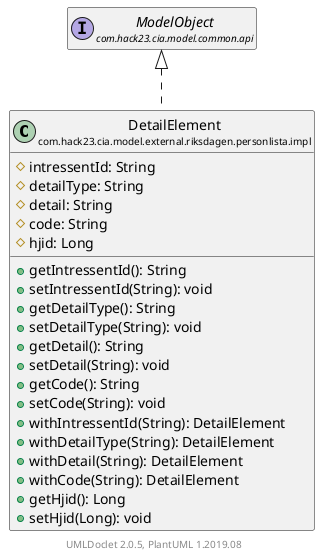 @startuml
    set namespaceSeparator none
    hide empty fields
    hide empty methods

    class "<size:14>DetailElement\n<size:10>com.hack23.cia.model.external.riksdagen.personlista.impl" as com.hack23.cia.model.external.riksdagen.personlista.impl.DetailElement [[DetailElement.html]] {
        #intressentId: String
        #detailType: String
        #detail: String
        #code: String
        #hjid: Long
        +getIntressentId(): String
        +setIntressentId(String): void
        +getDetailType(): String
        +setDetailType(String): void
        +getDetail(): String
        +setDetail(String): void
        +getCode(): String
        +setCode(String): void
        +withIntressentId(String): DetailElement
        +withDetailType(String): DetailElement
        +withDetail(String): DetailElement
        +withCode(String): DetailElement
        +getHjid(): Long
        +setHjid(Long): void
    }

    interface "<size:14>ModelObject\n<size:10>com.hack23.cia.model.common.api" as com.hack23.cia.model.common.api.ModelObject

    com.hack23.cia.model.common.api.ModelObject <|.. com.hack23.cia.model.external.riksdagen.personlista.impl.DetailElement

    center footer UMLDoclet 2.0.5, PlantUML 1.2019.08
@enduml
